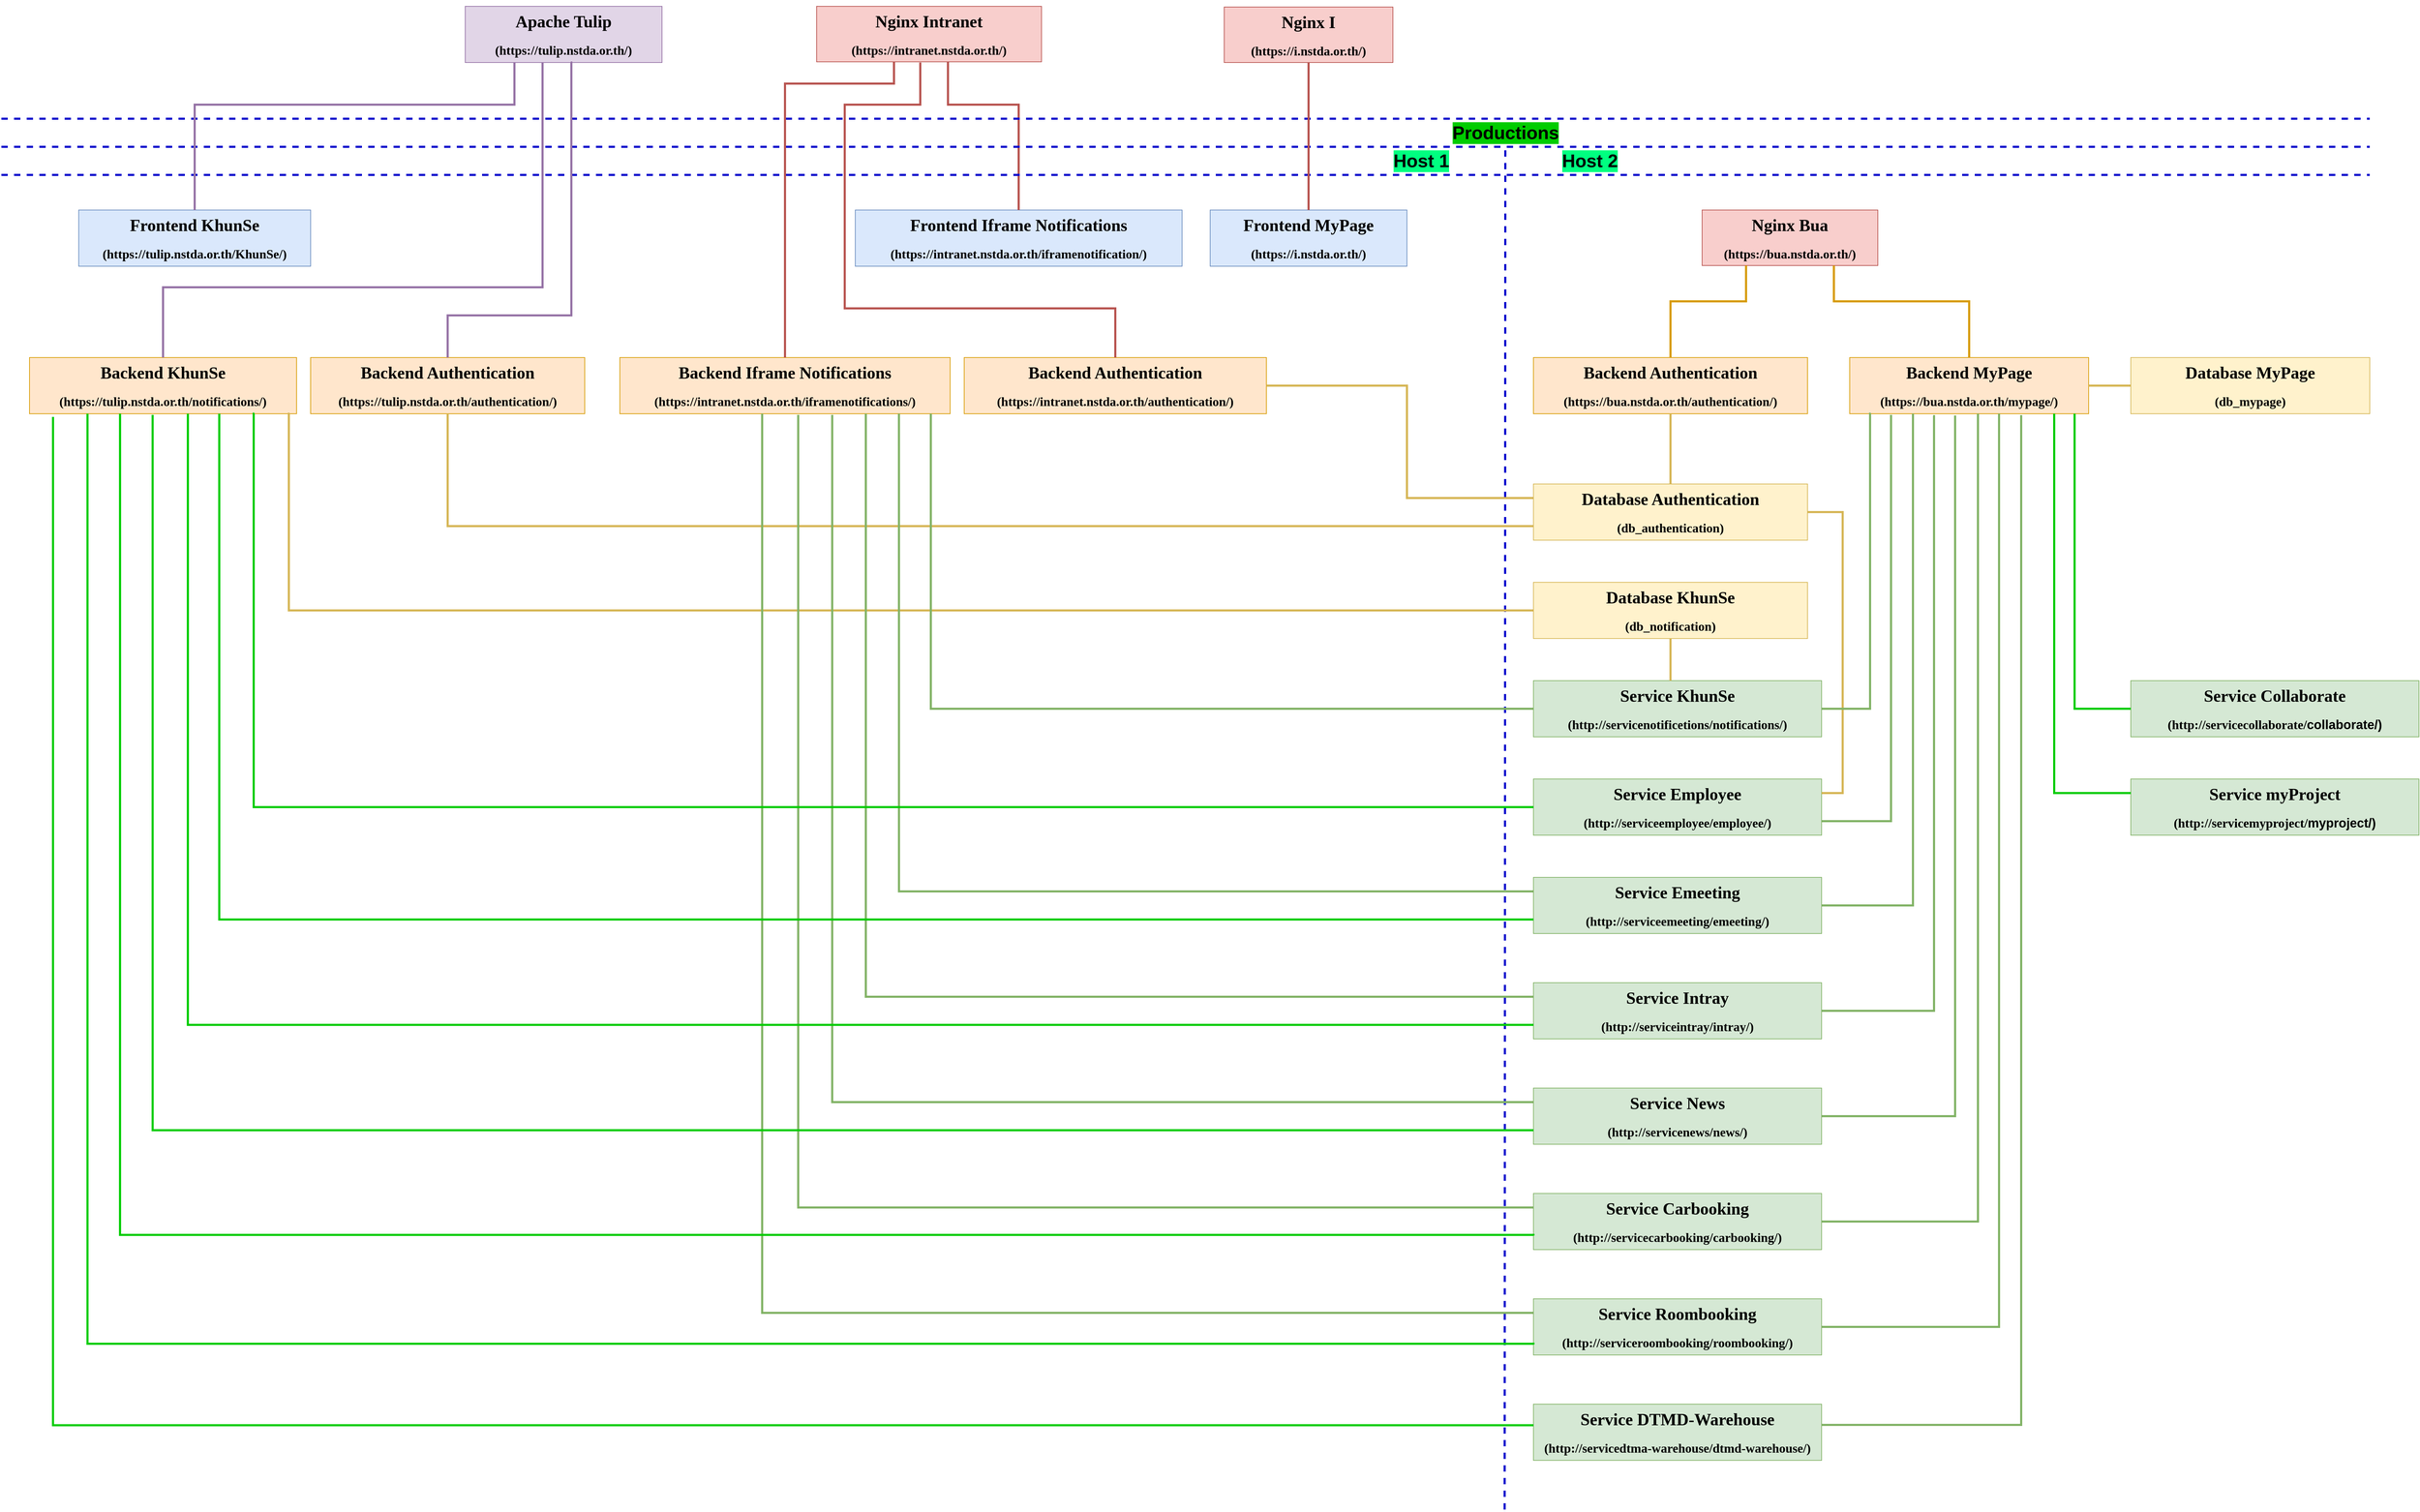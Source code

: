 <mxfile version="12.0.2" type="github" pages="1"><diagram id="PuvWTiWuYBsvPE7_PsKm" name="Page-1"><mxGraphModel dx="3310" dy="860" grid="1" gridSize="10" guides="1" tooltips="1" connect="1" arrows="1" fold="1" page="1" pageScale="1" pageWidth="827" pageHeight="1169" math="0" shadow="0"><root><mxCell id="0"/><mxCell id="1" parent="0"/><mxCell id="FU3L2KJ_LTW0EthmkaDW-1" value="&lt;h1&gt;&lt;font face=&quot;Tahoma&quot;&gt;Frontend Iframe Notifications&lt;/font&gt;&lt;/h1&gt;&lt;h2&gt;&lt;font face=&quot;Tahoma&quot;&gt;(https://intranet.nstda.or.th/iframenotification/)&lt;/font&gt;&lt;/h2&gt;" style="rounded=0;whiteSpace=wrap;html=1;fillColor=#dae8fc;strokeColor=#6c8ebf;" parent="1" vertex="1"><mxGeometry x="375" y="330" width="465" height="80" as="geometry"/></mxCell><mxCell id="FU3L2KJ_LTW0EthmkaDW-2" value="&lt;h1&gt;&lt;font face=&quot;Tahoma&quot;&gt;Frontend KhunSe&lt;/font&gt;&lt;/h1&gt;&lt;h2&gt;&lt;font face=&quot;Tahoma&quot;&gt;(https://tulip.nstda.or.th/KhunSe/)&lt;/font&gt;&lt;/h2&gt;" style="rounded=0;whiteSpace=wrap;html=1;fillColor=#dae8fc;strokeColor=#6c8ebf;" parent="1" vertex="1"><mxGeometry x="-730" y="330" width="330" height="80" as="geometry"/></mxCell><mxCell id="FU3L2KJ_LTW0EthmkaDW-3" value="&lt;h1&gt;&lt;font face=&quot;Tahoma&quot;&gt;Frontend MyPage&lt;/font&gt;&lt;/h1&gt;&lt;h2&gt;&lt;font face=&quot;Tahoma&quot;&gt;(https://i.nstda.or.th/)&lt;/font&gt;&lt;/h2&gt;" style="rounded=0;whiteSpace=wrap;html=1;fillColor=#dae8fc;strokeColor=#6c8ebf;" parent="1" vertex="1"><mxGeometry x="880" y="330" width="280" height="80" as="geometry"/></mxCell><mxCell id="FU3L2KJ_LTW0EthmkaDW-4" value="&lt;h1&gt;&lt;font face=&quot;Tahoma&quot;&gt;Backend KhunSe&lt;/font&gt;&lt;/h1&gt;&lt;h2&gt;&lt;font face=&quot;Tahoma&quot;&gt;(https://tulip.nstda.or.th/notifications/)&lt;/font&gt;&lt;/h2&gt;" style="rounded=0;whiteSpace=wrap;html=1;fillColor=#ffe6cc;strokeColor=#d79b00;" parent="1" vertex="1"><mxGeometry x="-800" y="540" width="380" height="80" as="geometry"/></mxCell><mxCell id="FU3L2KJ_LTW0EthmkaDW-5" style="edgeStyle=orthogonalEdgeStyle;rounded=0;orthogonalLoop=1;jettySize=auto;html=1;exitX=0.584;exitY=1;exitDx=0;exitDy=0;entryX=0.5;entryY=0;entryDx=0;entryDy=0;strokeColor=#b85450;strokeWidth=3;fontSize=26;endArrow=none;endFill=0;fillColor=#f8cecc;exitPerimeter=0;" parent="1" source="FU3L2KJ_LTW0EthmkaDW-6" target="FU3L2KJ_LTW0EthmkaDW-1" edge="1"><mxGeometry relative="1" as="geometry"><Array as="points"><mxPoint x="507" y="180"/><mxPoint x="608" y="180"/></Array></mxGeometry></mxCell><mxCell id="FU3L2KJ_LTW0EthmkaDW-6" value="&lt;h1&gt;&lt;font face=&quot;Tahoma&quot;&gt;Nginx Intranet&lt;/font&gt;&lt;/h1&gt;&lt;h2&gt;&lt;font face=&quot;Tahoma&quot;&gt;(https://intranet.nstda.or.th/)&lt;/font&gt;&lt;/h2&gt;" style="rounded=0;whiteSpace=wrap;html=1;fillColor=#f8cecc;strokeColor=#b85450;" parent="1" vertex="1"><mxGeometry x="320" y="40" width="320" height="79" as="geometry"/></mxCell><mxCell id="FU3L2KJ_LTW0EthmkaDW-7" value="&lt;h1&gt;&lt;font face=&quot;Tahoma&quot;&gt;Apache Tulip&lt;/font&gt;&lt;/h1&gt;&lt;h2&gt;&lt;font face=&quot;Tahoma&quot;&gt;(https://tulip.nstda.or.th/)&lt;/font&gt;&lt;/h2&gt;" style="rounded=0;whiteSpace=wrap;html=1;fillColor=#e1d5e7;strokeColor=#9673a6;" parent="1" vertex="1"><mxGeometry x="-180" y="40" width="280" height="80" as="geometry"/></mxCell><mxCell id="FU3L2KJ_LTW0EthmkaDW-8" value="&lt;h1&gt;&lt;font face=&quot;Tahoma&quot;&gt;Backend Authentication&lt;/font&gt;&lt;/h1&gt;&lt;h2&gt;&lt;font face=&quot;Tahoma&quot;&gt;(https://tulip.nstda.or.th/authentication/)&lt;/font&gt;&lt;/h2&gt;" style="rounded=0;whiteSpace=wrap;html=1;fillColor=#ffe6cc;strokeColor=#d79b00;" parent="1" vertex="1"><mxGeometry x="-400" y="540" width="390" height="80" as="geometry"/></mxCell><mxCell id="FU3L2KJ_LTW0EthmkaDW-9" value="" style="endArrow=none;dashed=1;html=1;strokeColor=#0000CC;strokeWidth=3;" parent="1" edge="1"><mxGeometry width="50" height="50" relative="1" as="geometry"><mxPoint x="-840" y="240" as="sourcePoint"/><mxPoint x="2530" y="240" as="targetPoint"/></mxGeometry></mxCell><mxCell id="FU3L2KJ_LTW0EthmkaDW-10" value="&lt;b style=&quot;font-size: 26px;&quot;&gt;&lt;font style=&quot;font-size: 26px;&quot;&gt;Host 1&lt;/font&gt;&lt;/b&gt;" style="text;html=1;resizable=0;points=[];align=center;verticalAlign=middle;labelBackgroundColor=#00FF80;fontSize=26;" parent="FU3L2KJ_LTW0EthmkaDW-9" vertex="1" connectable="0"><mxGeometry x="-0.139" y="-10" relative="1" as="geometry"><mxPoint x="569" y="10" as="offset"/></mxGeometry></mxCell><mxCell id="FU3L2KJ_LTW0EthmkaDW-11" value="&lt;h1&gt;&lt;font face=&quot;Tahoma&quot;&gt;Nginx I&lt;/font&gt;&lt;/h1&gt;&lt;h2&gt;&lt;font face=&quot;Tahoma&quot;&gt;(https://i.nstda.or.th/)&lt;/font&gt;&lt;/h2&gt;" style="rounded=0;whiteSpace=wrap;html=1;fillColor=#f8cecc;strokeColor=#b85450;" parent="1" vertex="1"><mxGeometry x="900" y="41" width="240" height="79" as="geometry"/></mxCell><mxCell id="FU3L2KJ_LTW0EthmkaDW-12" value="" style="endArrow=none;dashed=1;html=1;strokeColor=#0000CC;strokeWidth=3;" parent="1" edge="1"><mxGeometry width="50" height="50" relative="1" as="geometry"><mxPoint x="-840" y="280" as="sourcePoint"/><mxPoint x="2530" y="280" as="targetPoint"/></mxGeometry></mxCell><mxCell id="FU3L2KJ_LTW0EthmkaDW-13" value="" style="endArrow=none;dashed=1;html=1;strokeColor=#0000CC;strokeWidth=3;" parent="1" edge="1"><mxGeometry width="50" height="50" relative="1" as="geometry"><mxPoint x="1299.0" y="2180" as="sourcePoint"/><mxPoint x="1300" y="240" as="targetPoint"/></mxGeometry></mxCell><mxCell id="FU3L2KJ_LTW0EthmkaDW-14" value="&lt;h1&gt;&lt;font face=&quot;Tahoma&quot;&gt;Nginx Bua&lt;/font&gt;&lt;/h1&gt;&lt;h2&gt;&lt;font face=&quot;Tahoma&quot;&gt;(https://bua.nstda.or.th/)&lt;/font&gt;&lt;/h2&gt;" style="rounded=0;whiteSpace=wrap;html=1;fillColor=#f8cecc;strokeColor=#b85450;" parent="1" vertex="1"><mxGeometry x="1580" y="330" width="250" height="79" as="geometry"/></mxCell><mxCell id="FU3L2KJ_LTW0EthmkaDW-15" value="" style="endArrow=none;dashed=1;html=1;strokeColor=#0000CC;strokeWidth=3;" parent="1" edge="1"><mxGeometry width="50" height="50" relative="1" as="geometry"><mxPoint x="-840" y="200" as="sourcePoint"/><mxPoint x="2530" y="200" as="targetPoint"/></mxGeometry></mxCell><mxCell id="FU3L2KJ_LTW0EthmkaDW-16" value="&lt;b style=&quot;font-size: 26px&quot;&gt;&lt;font style=&quot;font-size: 26px&quot;&gt;Productions&lt;/font&gt;&lt;/b&gt;" style="text;html=1;resizable=0;points=[];align=center;verticalAlign=middle;labelBackgroundColor=#00CC00;fontSize=26;" parent="FU3L2KJ_LTW0EthmkaDW-15" vertex="1" connectable="0"><mxGeometry x="-0.139" y="-10" relative="1" as="geometry"><mxPoint x="689" y="10" as="offset"/></mxGeometry></mxCell><mxCell id="FU3L2KJ_LTW0EthmkaDW-17" value="&lt;b style=&quot;font-size: 26px&quot;&gt;&lt;font style=&quot;font-size: 26px&quot;&gt;Host 2&lt;/font&gt;&lt;/b&gt;" style="text;html=1;resizable=0;points=[];align=center;verticalAlign=middle;labelBackgroundColor=#00FF80;fontSize=26;" parent="1" vertex="1" connectable="0"><mxGeometry x="1436.048" y="249.195" as="geometry"><mxPoint x="-16" y="10.5" as="offset"/></mxGeometry></mxCell><mxCell id="FU3L2KJ_LTW0EthmkaDW-18" style="edgeStyle=orthogonalEdgeStyle;rounded=0;orthogonalLoop=1;jettySize=auto;html=1;exitX=0.25;exitY=1;exitDx=0;exitDy=0;entryX=0.5;entryY=0;entryDx=0;entryDy=0;strokeColor=#9673a6;strokeWidth=3;fontSize=26;endArrow=none;endFill=0;fillColor=#e1d5e7;" parent="1" source="FU3L2KJ_LTW0EthmkaDW-7" target="FU3L2KJ_LTW0EthmkaDW-2" edge="1"><mxGeometry relative="1" as="geometry"><mxPoint x="-233" y="100" as="sourcePoint"/><mxPoint x="-500" y="309" as="targetPoint"/><Array as="points"><mxPoint x="-110" y="180"/><mxPoint x="-565" y="180"/></Array></mxGeometry></mxCell><mxCell id="FU3L2KJ_LTW0EthmkaDW-19" style="edgeStyle=orthogonalEdgeStyle;rounded=0;orthogonalLoop=1;jettySize=auto;html=1;exitX=0.25;exitY=1;exitDx=0;exitDy=0;entryX=0.5;entryY=0;entryDx=0;entryDy=0;strokeColor=#9673a6;strokeWidth=3;fontSize=26;endArrow=none;endFill=0;fillColor=#e1d5e7;" parent="1" target="FU3L2KJ_LTW0EthmkaDW-4" edge="1"><mxGeometry relative="1" as="geometry"><mxPoint x="-70" y="120" as="sourcePoint"/><mxPoint x="-230" y="331" as="targetPoint"/><Array as="points"><mxPoint x="-70" y="440"/><mxPoint x="-610" y="440"/></Array></mxGeometry></mxCell><mxCell id="FU3L2KJ_LTW0EthmkaDW-20" style="edgeStyle=orthogonalEdgeStyle;rounded=0;orthogonalLoop=1;jettySize=auto;html=1;exitX=0.25;exitY=1;exitDx=0;exitDy=0;entryX=0.5;entryY=0;entryDx=0;entryDy=0;strokeColor=#9673a6;strokeWidth=3;fontSize=26;endArrow=none;endFill=0;fillColor=#e1d5e7;" parent="1" target="FU3L2KJ_LTW0EthmkaDW-8" edge="1"><mxGeometry relative="1" as="geometry"><mxPoint x="-30" y="120" as="sourcePoint"/><mxPoint x="-569" y="539" as="targetPoint"/><Array as="points"><mxPoint x="-29" y="480"/><mxPoint x="-205" y="480"/></Array></mxGeometry></mxCell><mxCell id="FU3L2KJ_LTW0EthmkaDW-21" value="&lt;h1&gt;&lt;font face=&quot;Tahoma&quot;&gt;Backend Iframe Notifications&lt;/font&gt;&lt;/h1&gt;&lt;h2&gt;&lt;font face=&quot;Tahoma&quot;&gt;(https://intranet.nstda.or.th/iframenotifications/)&lt;/font&gt;&lt;/h2&gt;" style="rounded=0;whiteSpace=wrap;html=1;fillColor=#ffe6cc;strokeColor=#d79b00;" parent="1" vertex="1"><mxGeometry x="40" y="540" width="470" height="80" as="geometry"/></mxCell><mxCell id="FU3L2KJ_LTW0EthmkaDW-22" value="&lt;h1&gt;&lt;font face=&quot;Tahoma&quot;&gt;Backend Authentication&lt;/font&gt;&lt;/h1&gt;&lt;h2&gt;&lt;font face=&quot;Tahoma&quot;&gt;(https://intranet.nstda.or.th/authentication/)&lt;/font&gt;&lt;/h2&gt;" style="rounded=0;whiteSpace=wrap;html=1;fillColor=#ffe6cc;strokeColor=#d79b00;" parent="1" vertex="1"><mxGeometry x="530" y="540" width="430" height="80" as="geometry"/></mxCell><mxCell id="FU3L2KJ_LTW0EthmkaDW-23" style="edgeStyle=orthogonalEdgeStyle;rounded=0;orthogonalLoop=1;jettySize=auto;html=1;entryX=0.5;entryY=0;entryDx=0;entryDy=0;strokeColor=#b85450;strokeWidth=3;fontSize=26;endArrow=none;endFill=0;fillColor=#f8cecc;" parent="1" target="FU3L2KJ_LTW0EthmkaDW-22" edge="1"><mxGeometry relative="1" as="geometry"><mxPoint x="467.5" y="120" as="sourcePoint"/><mxPoint x="618" y="340" as="targetPoint"/><Array as="points"><mxPoint x="468" y="180"/><mxPoint x="360" y="180"/><mxPoint x="360" y="470"/><mxPoint x="745" y="470"/></Array></mxGeometry></mxCell><mxCell id="FU3L2KJ_LTW0EthmkaDW-24" style="edgeStyle=orthogonalEdgeStyle;rounded=0;orthogonalLoop=1;jettySize=auto;html=1;exitX=0.344;exitY=1;exitDx=0;exitDy=0;entryX=0.5;entryY=0;entryDx=0;entryDy=0;strokeColor=#b85450;strokeWidth=3;fontSize=26;endArrow=none;endFill=0;fillColor=#f8cecc;exitPerimeter=0;" parent="1" source="FU3L2KJ_LTW0EthmkaDW-6" target="FU3L2KJ_LTW0EthmkaDW-21" edge="1"><mxGeometry relative="1" as="geometry"><mxPoint x="150" y="218" as="sourcePoint"/><mxPoint x="251" y="429" as="targetPoint"/><Array as="points"><mxPoint x="430" y="150"/><mxPoint x="275" y="150"/></Array></mxGeometry></mxCell><mxCell id="FU3L2KJ_LTW0EthmkaDW-25" style="edgeStyle=orthogonalEdgeStyle;rounded=0;orthogonalLoop=1;jettySize=auto;html=1;exitX=0.5;exitY=1;exitDx=0;exitDy=0;entryX=0.5;entryY=0;entryDx=0;entryDy=0;strokeColor=#b85450;strokeWidth=3;fontSize=26;endArrow=none;endFill=0;fillColor=#f8cecc;" parent="1" source="FU3L2KJ_LTW0EthmkaDW-11" target="FU3L2KJ_LTW0EthmkaDW-3" edge="1"><mxGeometry relative="1" as="geometry"><mxPoint x="517" y="129" as="sourcePoint"/><mxPoint x="618" y="340" as="targetPoint"/><Array as="points"><mxPoint x="1020" y="160"/><mxPoint x="1020" y="160"/></Array></mxGeometry></mxCell><mxCell id="FU3L2KJ_LTW0EthmkaDW-26" value="&lt;h1&gt;&lt;font face=&quot;Tahoma&quot;&gt;Backend Authentication&lt;/font&gt;&lt;/h1&gt;&lt;h2&gt;&lt;font face=&quot;Tahoma&quot;&gt;(https://bua.nstda.or.th/authentication/)&lt;/font&gt;&lt;/h2&gt;" style="rounded=0;whiteSpace=wrap;html=1;fillColor=#ffe6cc;strokeColor=#d79b00;" parent="1" vertex="1"><mxGeometry x="1340" y="540" width="390" height="80" as="geometry"/></mxCell><mxCell id="FU3L2KJ_LTW0EthmkaDW-27" style="edgeStyle=orthogonalEdgeStyle;rounded=0;orthogonalLoop=1;jettySize=auto;html=1;exitX=0.25;exitY=1;exitDx=0;exitDy=0;entryX=0.5;entryY=0;entryDx=0;entryDy=0;strokeColor=#d79b00;strokeWidth=3;fontSize=26;endArrow=none;endFill=0;fillColor=#ffe6cc;" parent="1" source="FU3L2KJ_LTW0EthmkaDW-14" target="FU3L2KJ_LTW0EthmkaDW-26" edge="1"><mxGeometry relative="1" as="geometry"><mxPoint x="517" y="129" as="sourcePoint"/><mxPoint x="618" y="340" as="targetPoint"/><Array as="points"><mxPoint x="1643" y="460"/><mxPoint x="1535" y="460"/></Array></mxGeometry></mxCell><mxCell id="FU3L2KJ_LTW0EthmkaDW-28" value="&lt;h1&gt;&lt;font face=&quot;Tahoma&quot;&gt;Backend MyPage&lt;/font&gt;&lt;/h1&gt;&lt;h2&gt;&lt;font face=&quot;Tahoma&quot;&gt;(https://bua.nstda.or.th/mypage/)&lt;/font&gt;&lt;/h2&gt;" style="rounded=0;whiteSpace=wrap;html=1;fillColor=#ffe6cc;strokeColor=#d79b00;" parent="1" vertex="1"><mxGeometry x="1790" y="540" width="340" height="80" as="geometry"/></mxCell><mxCell id="FU3L2KJ_LTW0EthmkaDW-29" style="edgeStyle=orthogonalEdgeStyle;rounded=0;orthogonalLoop=1;jettySize=auto;html=1;exitX=0.75;exitY=1;exitDx=0;exitDy=0;entryX=0.5;entryY=0;entryDx=0;entryDy=0;strokeColor=#d79b00;strokeWidth=3;fontSize=26;endArrow=none;endFill=0;fillColor=#ffe6cc;" parent="1" source="FU3L2KJ_LTW0EthmkaDW-14" target="FU3L2KJ_LTW0EthmkaDW-28" edge="1"><mxGeometry relative="1" as="geometry"><mxPoint x="1653" y="419" as="sourcePoint"/><mxPoint x="1545" y="550" as="targetPoint"/><Array as="points"><mxPoint x="1768" y="460"/><mxPoint x="1960" y="460"/></Array></mxGeometry></mxCell><mxCell id="FU3L2KJ_LTW0EthmkaDW-30" value="&lt;h1&gt;&lt;font face=&quot;Tahoma&quot;&gt;Database Authentication&lt;/font&gt;&lt;/h1&gt;&lt;div&gt;&lt;h2&gt;&lt;font face=&quot;Tahoma&quot;&gt;(db_authentication)&lt;/font&gt;&lt;/h2&gt;&lt;/div&gt;" style="rounded=0;whiteSpace=wrap;html=1;fillColor=#fff2cc;strokeColor=#d6b656;" parent="1" vertex="1"><mxGeometry x="1340" y="720" width="390" height="80" as="geometry"/></mxCell><mxCell id="FU3L2KJ_LTW0EthmkaDW-31" style="edgeStyle=orthogonalEdgeStyle;rounded=0;orthogonalLoop=1;jettySize=auto;html=1;exitX=0.5;exitY=1;exitDx=0;exitDy=0;entryX=0.5;entryY=0;entryDx=0;entryDy=0;strokeColor=#d6b656;strokeWidth=3;fontSize=26;endArrow=none;endFill=0;fillColor=#fff2cc;" parent="1" source="FU3L2KJ_LTW0EthmkaDW-26" target="FU3L2KJ_LTW0EthmkaDW-30" edge="1"><mxGeometry relative="1" as="geometry"><mxPoint x="1617.357" y="628.714" as="sourcePoint"/><mxPoint x="1510.214" y="760.143" as="targetPoint"/><Array as="points"><mxPoint x="1535" y="700"/><mxPoint x="1535" y="700"/></Array></mxGeometry></mxCell><mxCell id="FU3L2KJ_LTW0EthmkaDW-32" style="edgeStyle=orthogonalEdgeStyle;rounded=0;orthogonalLoop=1;jettySize=auto;html=1;exitX=1;exitY=0.5;exitDx=0;exitDy=0;entryX=0;entryY=0.25;entryDx=0;entryDy=0;strokeColor=#d6b656;strokeWidth=3;fontSize=26;endArrow=none;endFill=0;fillColor=#fff2cc;" parent="1" source="FU3L2KJ_LTW0EthmkaDW-22" target="FU3L2KJ_LTW0EthmkaDW-30" edge="1"><mxGeometry relative="1" as="geometry"><mxPoint x="1544.714" y="630.143" as="sourcePoint"/><mxPoint x="1544.714" y="730.143" as="targetPoint"/><Array as="points"><mxPoint x="1160" y="580"/><mxPoint x="1160" y="740"/></Array></mxGeometry></mxCell><mxCell id="FU3L2KJ_LTW0EthmkaDW-33" style="edgeStyle=orthogonalEdgeStyle;rounded=0;orthogonalLoop=1;jettySize=auto;html=1;exitX=0.5;exitY=1;exitDx=0;exitDy=0;entryX=0;entryY=0.75;entryDx=0;entryDy=0;strokeColor=#d6b656;strokeWidth=3;fontSize=26;endArrow=none;endFill=0;fillColor=#fff2cc;" parent="1" source="FU3L2KJ_LTW0EthmkaDW-8" target="FU3L2KJ_LTW0EthmkaDW-30" edge="1"><mxGeometry relative="1" as="geometry"><mxPoint x="899.929" y="650.143" as="sourcePoint"/><mxPoint x="1279.929" y="810.143" as="targetPoint"/><Array as="points"><mxPoint x="-205" y="780"/></Array></mxGeometry></mxCell><mxCell id="FU3L2KJ_LTW0EthmkaDW-34" value="&lt;h1&gt;&lt;font face=&quot;Tahoma&quot;&gt;Database KhunSe&lt;/font&gt;&lt;/h1&gt;&lt;div&gt;&lt;h2&gt;&lt;font face=&quot;Tahoma&quot;&gt;(db_notification)&lt;/font&gt;&lt;/h2&gt;&lt;/div&gt;" style="rounded=0;whiteSpace=wrap;html=1;fillColor=#fff2cc;strokeColor=#d6b656;" parent="1" vertex="1"><mxGeometry x="1340" y="860" width="390" height="80" as="geometry"/></mxCell><mxCell id="FU3L2KJ_LTW0EthmkaDW-35" value="&lt;h1&gt;&lt;font face=&quot;Tahoma&quot;&gt;Database MyPage&lt;/font&gt;&lt;/h1&gt;&lt;div&gt;&lt;h2&gt;&lt;font face=&quot;Tahoma&quot;&gt;(db_mypage)&lt;/font&gt;&lt;/h2&gt;&lt;/div&gt;" style="rounded=0;whiteSpace=wrap;html=1;fillColor=#fff2cc;strokeColor=#d6b656;" parent="1" vertex="1"><mxGeometry x="2190" y="540" width="340" height="80" as="geometry"/></mxCell><mxCell id="FU3L2KJ_LTW0EthmkaDW-36" style="edgeStyle=orthogonalEdgeStyle;rounded=0;orthogonalLoop=1;jettySize=auto;html=1;strokeColor=#d6b656;strokeWidth=3;fontSize=26;endArrow=none;endFill=0;fillColor=#fff2cc;entryX=0;entryY=0.5;entryDx=0;entryDy=0;" parent="1" target="FU3L2KJ_LTW0EthmkaDW-35" edge="1"><mxGeometry relative="1" as="geometry"><mxPoint x="2130" y="580" as="sourcePoint"/><mxPoint x="1958" y="722" as="targetPoint"/><Array as="points"><mxPoint x="2160" y="580"/><mxPoint x="2160" y="580"/></Array></mxGeometry></mxCell><mxCell id="FU3L2KJ_LTW0EthmkaDW-37" style="edgeStyle=orthogonalEdgeStyle;rounded=0;orthogonalLoop=1;jettySize=auto;html=1;entryX=0;entryY=0.5;entryDx=0;entryDy=0;strokeColor=#d6b656;strokeWidth=3;fontSize=26;endArrow=none;endFill=0;fillColor=#fff2cc;" parent="1" target="FU3L2KJ_LTW0EthmkaDW-34" edge="1"><mxGeometry relative="1" as="geometry"><mxPoint x="-430" y="620" as="sourcePoint"/><mxPoint x="1350.429" y="790.143" as="targetPoint"/><Array as="points"><mxPoint x="-431" y="900"/></Array></mxGeometry></mxCell><mxCell id="FU3L2KJ_LTW0EthmkaDW-38" value="&lt;h1&gt;&lt;font face=&quot;Tahoma&quot;&gt;Service KhunSe&lt;/font&gt;&lt;/h1&gt;&lt;h2&gt;&lt;font face=&quot;Tahoma&quot;&gt;(http://servicenotificetions/notifications/)&lt;/font&gt;&lt;/h2&gt;" style="rounded=0;whiteSpace=wrap;html=1;fillColor=#d5e8d4;strokeColor=#82b366;" parent="1" vertex="1"><mxGeometry x="1340" y="1000" width="410" height="80" as="geometry"/></mxCell><mxCell id="FU3L2KJ_LTW0EthmkaDW-39" style="edgeStyle=orthogonalEdgeStyle;rounded=0;orthogonalLoop=1;jettySize=auto;html=1;exitX=0.5;exitY=1;exitDx=0;exitDy=0;strokeColor=#d6b656;strokeWidth=3;fontSize=26;endArrow=none;endFill=0;fillColor=#fff2cc;" parent="1" source="FU3L2KJ_LTW0EthmkaDW-34" edge="1"><mxGeometry relative="1" as="geometry"><mxPoint x="1544.714" y="630.143" as="sourcePoint"/><mxPoint x="1535" y="1000" as="targetPoint"/><Array as="points"><mxPoint x="1535" y="990"/><mxPoint x="1535" y="990"/></Array></mxGeometry></mxCell><mxCell id="FU3L2KJ_LTW0EthmkaDW-40" value="&lt;h1&gt;&lt;font face=&quot;Tahoma&quot;&gt;Service Employee&lt;/font&gt;&lt;/h1&gt;&lt;h2&gt;&lt;font face=&quot;Tahoma&quot;&gt;(http://serviceemployee/employee/)&lt;/font&gt;&lt;/h2&gt;" style="rounded=0;whiteSpace=wrap;html=1;fillColor=#d5e8d4;strokeColor=#82b366;" parent="1" vertex="1"><mxGeometry x="1340" y="1140" width="410" height="80" as="geometry"/></mxCell><mxCell id="FU3L2KJ_LTW0EthmkaDW-41" style="edgeStyle=orthogonalEdgeStyle;rounded=0;orthogonalLoop=1;jettySize=auto;html=1;exitX=1;exitY=0.5;exitDx=0;exitDy=0;strokeColor=#d6b656;strokeWidth=3;fontSize=26;endArrow=none;endFill=0;fillColor=#fff2cc;entryX=1;entryY=0.25;entryDx=0;entryDy=0;" parent="1" source="FU3L2KJ_LTW0EthmkaDW-30" target="FU3L2KJ_LTW0EthmkaDW-40" edge="1"><mxGeometry relative="1" as="geometry"><mxPoint x="1544.714" y="950.143" as="sourcePoint"/><mxPoint x="1544.714" y="1010.143" as="targetPoint"/><Array as="points"><mxPoint x="1780" y="760"/><mxPoint x="1780" y="1160"/></Array></mxGeometry></mxCell><mxCell id="FU3L2KJ_LTW0EthmkaDW-42" value="&lt;h1&gt;&lt;font face=&quot;Tahoma&quot;&gt;Service Emeeting&lt;/font&gt;&lt;/h1&gt;&lt;h2&gt;&lt;font face=&quot;Tahoma&quot;&gt;(http://serviceemeeting/emeeting/)&lt;/font&gt;&lt;/h2&gt;" style="rounded=0;whiteSpace=wrap;html=1;fillColor=#d5e8d4;strokeColor=#82b366;" parent="1" vertex="1"><mxGeometry x="1340" y="1280" width="410" height="80" as="geometry"/></mxCell><mxCell id="FU3L2KJ_LTW0EthmkaDW-43" value="&lt;h1&gt;&lt;font face=&quot;Tahoma&quot;&gt;Service Intray&lt;/font&gt;&lt;/h1&gt;&lt;h2&gt;&lt;font face=&quot;Tahoma&quot;&gt;(http://serviceintray/intray/)&lt;/font&gt;&lt;/h2&gt;" style="rounded=0;whiteSpace=wrap;html=1;fillColor=#d5e8d4;strokeColor=#82b366;" parent="1" vertex="1"><mxGeometry x="1340" y="1430" width="410" height="80" as="geometry"/></mxCell><mxCell id="FU3L2KJ_LTW0EthmkaDW-44" value="&lt;h1&gt;&lt;font face=&quot;Tahoma&quot;&gt;Service News&lt;/font&gt;&lt;/h1&gt;&lt;h2&gt;&lt;font face=&quot;Tahoma&quot;&gt;(http://servicenews/news/)&lt;/font&gt;&lt;/h2&gt;" style="rounded=0;whiteSpace=wrap;html=1;fillColor=#d5e8d4;strokeColor=#82b366;" parent="1" vertex="1"><mxGeometry x="1340" y="1580" width="410" height="80" as="geometry"/></mxCell><mxCell id="FU3L2KJ_LTW0EthmkaDW-45" value="&lt;h1&gt;&lt;font face=&quot;Tahoma&quot;&gt;Service Carbooking&lt;/font&gt;&lt;/h1&gt;&lt;h2&gt;&lt;font face=&quot;Tahoma&quot;&gt;(http://servicecarbooking/carbooking/)&lt;/font&gt;&lt;/h2&gt;" style="rounded=0;whiteSpace=wrap;html=1;fillColor=#d5e8d4;strokeColor=#82b366;" parent="1" vertex="1"><mxGeometry x="1340" y="1730" width="410" height="80" as="geometry"/></mxCell><mxCell id="FU3L2KJ_LTW0EthmkaDW-46" value="&lt;h1&gt;&lt;font face=&quot;Tahoma&quot;&gt;Service Roombooking&lt;/font&gt;&lt;/h1&gt;&lt;h2&gt;&lt;font face=&quot;Tahoma&quot;&gt;(http://serviceroombooking/roombooking/)&lt;/font&gt;&lt;/h2&gt;" style="rounded=0;whiteSpace=wrap;html=1;fillColor=#d5e8d4;strokeColor=#82b366;" parent="1" vertex="1"><mxGeometry x="1340" y="1880" width="410" height="80" as="geometry"/></mxCell><mxCell id="FU3L2KJ_LTW0EthmkaDW-47" style="edgeStyle=orthogonalEdgeStyle;rounded=0;orthogonalLoop=1;jettySize=auto;html=1;strokeColor=#82b366;strokeWidth=3;fontSize=26;endArrow=none;endFill=0;fillColor=#d5e8d4;entryX=0;entryY=0.5;entryDx=0;entryDy=0;" parent="1" target="FU3L2KJ_LTW0EthmkaDW-38" edge="1"><mxGeometry relative="1" as="geometry"><mxPoint x="482.5" y="620" as="sourcePoint"/><mxPoint x="1340" y="1020" as="targetPoint"/><Array as="points"><mxPoint x="482" y="1040"/></Array></mxGeometry></mxCell><mxCell id="FU3L2KJ_LTW0EthmkaDW-48" style="edgeStyle=orthogonalEdgeStyle;rounded=0;orthogonalLoop=1;jettySize=auto;html=1;exitX=0.845;exitY=1;exitDx=0;exitDy=0;strokeColor=#82b366;strokeWidth=3;fontSize=26;endArrow=none;endFill=0;fillColor=#d5e8d4;entryX=0;entryY=0.25;entryDx=0;entryDy=0;exitPerimeter=0;" parent="1" source="FU3L2KJ_LTW0EthmkaDW-21" target="FU3L2KJ_LTW0EthmkaDW-42" edge="1"><mxGeometry relative="1" as="geometry"><mxPoint x="402" y="630" as="sourcePoint"/><mxPoint x="1350.333" y="1050" as="targetPoint"/><Array as="points"><mxPoint x="437" y="1300"/></Array></mxGeometry></mxCell><mxCell id="FU3L2KJ_LTW0EthmkaDW-49" style="edgeStyle=orthogonalEdgeStyle;rounded=0;orthogonalLoop=1;jettySize=auto;html=1;strokeColor=#82b366;strokeWidth=3;fontSize=26;endArrow=none;endFill=0;fillColor=#d5e8d4;entryX=0;entryY=0.25;entryDx=0;entryDy=0;" parent="1" target="FU3L2KJ_LTW0EthmkaDW-43" edge="1"><mxGeometry relative="1" as="geometry"><mxPoint x="390" y="620" as="sourcePoint"/><mxPoint x="1290" y="1420" as="targetPoint"/><Array as="points"><mxPoint x="390" y="1450"/></Array></mxGeometry></mxCell><mxCell id="FU3L2KJ_LTW0EthmkaDW-50" style="edgeStyle=orthogonalEdgeStyle;rounded=0;orthogonalLoop=1;jettySize=auto;html=1;strokeColor=#82b366;strokeWidth=3;fontSize=26;endArrow=none;endFill=0;fillColor=#d5e8d4;entryX=0;entryY=0.25;entryDx=0;entryDy=0;exitX=0.643;exitY=1.021;exitDx=0;exitDy=0;exitPerimeter=0;" parent="1" source="FU3L2KJ_LTW0EthmkaDW-21" target="FU3L2KJ_LTW0EthmkaDW-44" edge="1"><mxGeometry relative="1" as="geometry"><mxPoint x="290" y="650" as="sourcePoint"/><mxPoint x="1292.833" y="1480" as="targetPoint"/><Array as="points"><mxPoint x="342" y="1600"/></Array></mxGeometry></mxCell><mxCell id="FU3L2KJ_LTW0EthmkaDW-51" style="edgeStyle=orthogonalEdgeStyle;rounded=0;orthogonalLoop=1;jettySize=auto;html=1;strokeColor=#82b366;strokeWidth=3;fontSize=26;endArrow=none;endFill=0;fillColor=#d5e8d4;entryX=0;entryY=0.25;entryDx=0;entryDy=0;exitX=0.54;exitY=1.021;exitDx=0;exitDy=0;exitPerimeter=0;" parent="1" source="FU3L2KJ_LTW0EthmkaDW-21" target="FU3L2KJ_LTW0EthmkaDW-45" edge="1"><mxGeometry relative="1" as="geometry"><mxPoint x="294" y="660" as="sourcePoint"/><mxPoint x="1292.333" y="1738.5" as="targetPoint"/><Array as="points"><mxPoint x="294" y="1750"/></Array></mxGeometry></mxCell><mxCell id="FU3L2KJ_LTW0EthmkaDW-52" style="edgeStyle=orthogonalEdgeStyle;rounded=0;orthogonalLoop=1;jettySize=auto;html=1;strokeColor=#82b366;strokeWidth=3;fontSize=26;endArrow=none;endFill=0;fillColor=#d5e8d4;entryX=0;entryY=0.25;entryDx=0;entryDy=0;exitX=0.54;exitY=1.021;exitDx=0;exitDy=0;exitPerimeter=0;" parent="1" target="FU3L2KJ_LTW0EthmkaDW-46" edge="1"><mxGeometry relative="1" as="geometry"><mxPoint x="242.5" y="620" as="sourcePoint"/><mxPoint x="1288.833" y="1748.5" as="targetPoint"/><Array as="points"><mxPoint x="242" y="1900"/></Array></mxGeometry></mxCell><mxCell id="FU3L2KJ_LTW0EthmkaDW-53" style="edgeStyle=orthogonalEdgeStyle;rounded=0;orthogonalLoop=1;jettySize=auto;html=1;strokeColor=#00CC00;strokeWidth=3;fontSize=26;endArrow=none;endFill=0;fillColor=#d5e8d4;entryX=0;entryY=0.5;entryDx=0;entryDy=0;" parent="1" target="FU3L2KJ_LTW0EthmkaDW-40" edge="1"><mxGeometry relative="1" as="geometry"><mxPoint x="-480" y="620" as="sourcePoint"/><mxPoint x="1340" y="1070" as="targetPoint"/><Array as="points"><mxPoint x="-481" y="1180"/></Array></mxGeometry></mxCell><mxCell id="FU3L2KJ_LTW0EthmkaDW-54" style="edgeStyle=orthogonalEdgeStyle;rounded=0;orthogonalLoop=1;jettySize=auto;html=1;strokeColor=#00CC00;strokeWidth=3;fontSize=26;endArrow=none;endFill=0;fillColor=#d5e8d4;" parent="1" edge="1"><mxGeometry relative="1" as="geometry"><mxPoint x="-530" y="620" as="sourcePoint"/><mxPoint x="1340" y="1340" as="targetPoint"/><Array as="points"><mxPoint x="-530" y="1340"/></Array></mxGeometry></mxCell><mxCell id="FU3L2KJ_LTW0EthmkaDW-55" style="edgeStyle=orthogonalEdgeStyle;rounded=0;orthogonalLoop=1;jettySize=auto;html=1;strokeColor=#00CC00;strokeWidth=3;fontSize=26;endArrow=none;endFill=0;fillColor=#d5e8d4;exitX=0.593;exitY=1;exitDx=0;exitDy=0;exitPerimeter=0;" parent="1" source="FU3L2KJ_LTW0EthmkaDW-4" edge="1"><mxGeometry relative="1" as="geometry"><mxPoint x="-530.167" y="770" as="sourcePoint"/><mxPoint x="1340" y="1490" as="targetPoint"/><Array as="points"><mxPoint x="-575" y="1490"/></Array></mxGeometry></mxCell><mxCell id="FU3L2KJ_LTW0EthmkaDW-56" style="edgeStyle=orthogonalEdgeStyle;rounded=0;orthogonalLoop=1;jettySize=auto;html=1;strokeColor=#00CC00;strokeWidth=3;fontSize=26;endArrow=none;endFill=0;fillColor=#d5e8d4;exitX=0.461;exitY=1.021;exitDx=0;exitDy=0;exitPerimeter=0;" parent="1" source="FU3L2KJ_LTW0EthmkaDW-4" edge="1"><mxGeometry relative="1" as="geometry"><mxPoint x="-575.167" y="770" as="sourcePoint"/><mxPoint x="1340" y="1640" as="targetPoint"/><Array as="points"><mxPoint x="-625" y="1640"/></Array></mxGeometry></mxCell><mxCell id="FU3L2KJ_LTW0EthmkaDW-57" style="edgeStyle=orthogonalEdgeStyle;rounded=0;orthogonalLoop=1;jettySize=auto;html=1;strokeColor=#00CC00;strokeWidth=3;fontSize=26;endArrow=none;endFill=0;fillColor=#d5e8d4;exitX=0.339;exitY=1;exitDx=0;exitDy=0;exitPerimeter=0;" parent="1" source="FU3L2KJ_LTW0EthmkaDW-4" edge="1"><mxGeometry relative="1" as="geometry"><mxPoint x="-625.167" y="770.667" as="sourcePoint"/><mxPoint x="1340" y="1790" as="targetPoint"/><Array as="points"><mxPoint x="-671" y="1789"/></Array></mxGeometry></mxCell><mxCell id="FU3L2KJ_LTW0EthmkaDW-58" style="edgeStyle=orthogonalEdgeStyle;rounded=0;orthogonalLoop=1;jettySize=auto;html=1;strokeColor=#00CC00;strokeWidth=3;fontSize=26;endArrow=none;endFill=0;fillColor=#d5e8d4;" parent="1" edge="1"><mxGeometry relative="1" as="geometry"><mxPoint x="-717.5" y="620" as="sourcePoint"/><mxPoint x="1340" y="1945" as="targetPoint"/><Array as="points"><mxPoint x="-718" y="1944"/></Array></mxGeometry></mxCell><mxCell id="FU3L2KJ_LTW0EthmkaDW-59" style="edgeStyle=orthogonalEdgeStyle;rounded=0;orthogonalLoop=1;jettySize=auto;html=1;strokeColor=#82b366;strokeWidth=3;fontSize=26;endArrow=none;endFill=0;fillColor=#d5e8d4;entryX=1;entryY=0.5;entryDx=0;entryDy=0;" parent="1" target="FU3L2KJ_LTW0EthmkaDW-38" edge="1"><mxGeometry relative="1" as="geometry"><mxPoint x="1820" y="620" as="sourcePoint"/><mxPoint x="2748.333" y="1130" as="targetPoint"/><Array as="points"><mxPoint x="1819" y="1040"/></Array></mxGeometry></mxCell><mxCell id="FU3L2KJ_LTW0EthmkaDW-60" style="edgeStyle=orthogonalEdgeStyle;rounded=0;orthogonalLoop=1;jettySize=auto;html=1;strokeColor=#82b366;strokeWidth=3;fontSize=26;endArrow=none;endFill=0;fillColor=#d5e8d4;entryX=1;entryY=0.5;entryDx=0;entryDy=0;exitX=0.173;exitY=1.021;exitDx=0;exitDy=0;exitPerimeter=0;" parent="1" source="FU3L2KJ_LTW0EthmkaDW-28" edge="1"><mxGeometry relative="1" as="geometry"><mxPoint x="1818.167" y="780" as="sourcePoint"/><mxPoint x="1750" y="1200" as="targetPoint"/><Array as="points"><mxPoint x="1849" y="1200"/></Array></mxGeometry></mxCell><mxCell id="FU3L2KJ_LTW0EthmkaDW-61" style="edgeStyle=orthogonalEdgeStyle;rounded=0;orthogonalLoop=1;jettySize=auto;html=1;strokeColor=#82b366;strokeWidth=3;fontSize=26;endArrow=none;endFill=0;fillColor=#d5e8d4;entryX=1;entryY=0.5;entryDx=0;entryDy=0;" parent="1" edge="1"><mxGeometry relative="1" as="geometry"><mxPoint x="1880" y="620" as="sourcePoint"/><mxPoint x="1750" y="1320" as="targetPoint"/><Array as="points"><mxPoint x="1880" y="1320"/></Array></mxGeometry></mxCell><mxCell id="FU3L2KJ_LTW0EthmkaDW-62" style="edgeStyle=orthogonalEdgeStyle;rounded=0;orthogonalLoop=1;jettySize=auto;html=1;strokeColor=#82b366;strokeWidth=3;fontSize=26;endArrow=none;endFill=0;fillColor=#d5e8d4;entryX=1;entryY=0.5;entryDx=0;entryDy=0;exitX=0.349;exitY=1.042;exitDx=0;exitDy=0;exitPerimeter=0;" parent="1" source="FU3L2KJ_LTW0EthmkaDW-28" edge="1"><mxGeometry relative="1" as="geometry"><mxPoint x="1881.833" y="770" as="sourcePoint"/><mxPoint x="1750" y="1470" as="targetPoint"/><Array as="points"><mxPoint x="1910" y="623"/><mxPoint x="1910" y="1470"/></Array></mxGeometry></mxCell><mxCell id="FU3L2KJ_LTW0EthmkaDW-63" style="edgeStyle=orthogonalEdgeStyle;rounded=0;orthogonalLoop=1;jettySize=auto;html=1;strokeColor=#82b366;strokeWidth=3;fontSize=26;endArrow=none;endFill=0;fillColor=#d5e8d4;entryX=1;entryY=0.5;entryDx=0;entryDy=0;" parent="1" target="FU3L2KJ_LTW0EthmkaDW-44" edge="1"><mxGeometry relative="1" as="geometry"><mxPoint x="1940" y="622.5" as="sourcePoint"/><mxPoint x="1829.333" y="1586.5" as="targetPoint"/><Array as="points"><mxPoint x="1940" y="1620"/></Array></mxGeometry></mxCell><mxCell id="FU3L2KJ_LTW0EthmkaDW-64" style="edgeStyle=orthogonalEdgeStyle;rounded=0;orthogonalLoop=1;jettySize=auto;html=1;strokeColor=#82b366;strokeWidth=3;fontSize=26;endArrow=none;endFill=0;fillColor=#d5e8d4;entryX=1;entryY=0.5;entryDx=0;entryDy=0;" parent="1" target="FU3L2KJ_LTW0EthmkaDW-45" edge="1"><mxGeometry relative="1" as="geometry"><mxPoint x="1972.5" y="620" as="sourcePoint"/><mxPoint x="1880" y="1720" as="targetPoint"/><Array as="points"><mxPoint x="1972" y="1770"/></Array></mxGeometry></mxCell><mxCell id="FU3L2KJ_LTW0EthmkaDW-65" style="edgeStyle=orthogonalEdgeStyle;rounded=0;orthogonalLoop=1;jettySize=auto;html=1;strokeColor=#82b366;strokeWidth=3;fontSize=26;endArrow=none;endFill=0;fillColor=#d5e8d4;entryX=1;entryY=0.5;entryDx=0;entryDy=0;" parent="1" edge="1"><mxGeometry relative="1" as="geometry"><mxPoint x="2002.5" y="620" as="sourcePoint"/><mxPoint x="1750" y="1920" as="targetPoint"/><Array as="points"><mxPoint x="2002" y="1920"/></Array></mxGeometry></mxCell><mxCell id="FU3L2KJ_LTW0EthmkaDW-66" value="&lt;h1&gt;&lt;font face=&quot;Tahoma&quot;&gt;Service Collaborate&lt;/font&gt;&lt;/h1&gt;&lt;div&gt;&lt;h2&gt;&lt;font face=&quot;Tahoma&quot;&gt;(http://servicecollaborate/&lt;/font&gt;collaborate/)&lt;/h2&gt;&lt;/div&gt;" style="rounded=0;whiteSpace=wrap;html=1;fillColor=#d5e8d4;strokeColor=#82b366;" parent="1" vertex="1"><mxGeometry x="2190" y="1000" width="410" height="80" as="geometry"/></mxCell><mxCell id="FU3L2KJ_LTW0EthmkaDW-67" value="&lt;h1&gt;&lt;font face=&quot;Tahoma&quot;&gt;Service myProject&lt;/font&gt;&lt;/h1&gt;&lt;div&gt;&lt;h2&gt;&lt;font face=&quot;Tahoma&quot;&gt;(http://servicemyproject/&lt;/font&gt;myproject/)&lt;/h2&gt;&lt;/div&gt;" style="rounded=0;whiteSpace=wrap;html=1;fillColor=#d5e8d4;strokeColor=#82b366;" parent="1" vertex="1"><mxGeometry x="2190" y="1140" width="410" height="80" as="geometry"/></mxCell><mxCell id="FU3L2KJ_LTW0EthmkaDW-74" style="edgeStyle=orthogonalEdgeStyle;rounded=0;orthogonalLoop=1;jettySize=auto;html=1;strokeColor=#00CC00;strokeWidth=3;fontSize=26;endArrow=none;endFill=0;fillColor=#d5e8d4;entryX=0;entryY=0.25;entryDx=0;entryDy=0;" parent="1" target="FU3L2KJ_LTW0EthmkaDW-67" edge="1"><mxGeometry relative="1" as="geometry"><mxPoint x="2081" y="631" as="sourcePoint"/><mxPoint x="2201" y="1190" as="targetPoint"/><Array as="points"><mxPoint x="2081" y="620"/><mxPoint x="2081" y="1160"/></Array></mxGeometry></mxCell><mxCell id="FU3L2KJ_LTW0EthmkaDW-75" style="edgeStyle=orthogonalEdgeStyle;rounded=0;orthogonalLoop=1;jettySize=auto;html=1;strokeColor=#00CC00;strokeWidth=3;fontSize=26;endArrow=none;endFill=0;fillColor=#d5e8d4;entryX=0;entryY=0.5;entryDx=0;entryDy=0;" parent="1" target="FU3L2KJ_LTW0EthmkaDW-66" edge="1"><mxGeometry relative="1" as="geometry"><mxPoint x="2110" y="620" as="sourcePoint"/><mxPoint x="2210" y="1160" as="targetPoint"/><Array as="points"><mxPoint x="2110" y="620"/><mxPoint x="2110" y="1040"/></Array></mxGeometry></mxCell><mxCell id="wj5XN5FKZXzQjnMg-kvC-1" value="&lt;h1&gt;&lt;font face=&quot;Tahoma&quot;&gt;Service DTMD-Warehouse&lt;/font&gt;&lt;/h1&gt;&lt;h2&gt;&lt;font face=&quot;Tahoma&quot;&gt;(http://servicedtma-warehouse/dtmd-warehouse/)&lt;/font&gt;&lt;/h2&gt;" style="rounded=0;whiteSpace=wrap;html=1;fillColor=#d5e8d4;strokeColor=#82b366;" vertex="1" parent="1"><mxGeometry x="1340" y="2030" width="410" height="80" as="geometry"/></mxCell><mxCell id="wj5XN5FKZXzQjnMg-kvC-2" style="edgeStyle=orthogonalEdgeStyle;rounded=0;orthogonalLoop=1;jettySize=auto;html=1;strokeColor=#00CC00;strokeWidth=3;fontSize=26;endArrow=none;endFill=0;fillColor=#d5e8d4;exitX=0.088;exitY=1.056;exitDx=0;exitDy=0;exitPerimeter=0;" edge="1" parent="1" source="FU3L2KJ_LTW0EthmkaDW-4"><mxGeometry relative="1" as="geometry"><mxPoint x="-707.5" y="760" as="sourcePoint"/><mxPoint x="1340" y="2060" as="targetPoint"/><Array as="points"><mxPoint x="-766" y="2060"/></Array></mxGeometry></mxCell><mxCell id="wj5XN5FKZXzQjnMg-kvC-3" style="edgeStyle=orthogonalEdgeStyle;rounded=0;orthogonalLoop=1;jettySize=auto;html=1;strokeColor=#82b366;strokeWidth=3;fontSize=26;endArrow=none;endFill=0;fillColor=#d5e8d4;entryX=1;entryY=0.5;entryDx=0;entryDy=0;" edge="1" parent="1"><mxGeometry relative="1" as="geometry"><mxPoint x="2034" y="622" as="sourcePoint"/><mxPoint x="1749.5" y="2059.5" as="targetPoint"/><Array as="points"><mxPoint x="2034" y="2060"/></Array></mxGeometry></mxCell></root></mxGraphModel></diagram></mxfile>